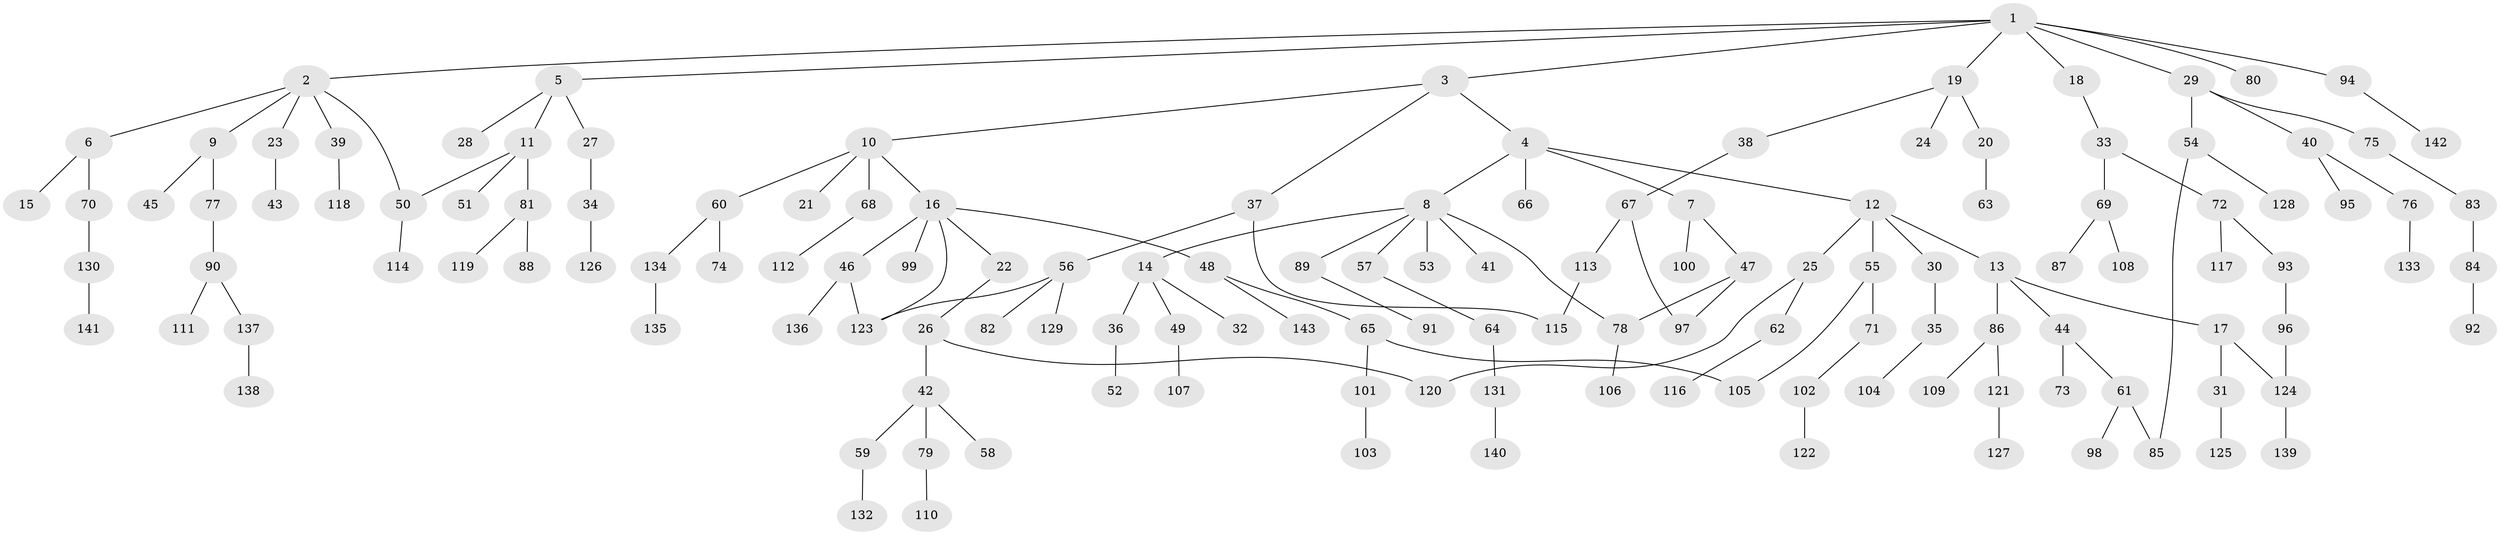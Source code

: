 // Generated by graph-tools (version 1.1) at 2025/01/03/09/25 03:01:06]
// undirected, 143 vertices, 152 edges
graph export_dot {
graph [start="1"]
  node [color=gray90,style=filled];
  1;
  2;
  3;
  4;
  5;
  6;
  7;
  8;
  9;
  10;
  11;
  12;
  13;
  14;
  15;
  16;
  17;
  18;
  19;
  20;
  21;
  22;
  23;
  24;
  25;
  26;
  27;
  28;
  29;
  30;
  31;
  32;
  33;
  34;
  35;
  36;
  37;
  38;
  39;
  40;
  41;
  42;
  43;
  44;
  45;
  46;
  47;
  48;
  49;
  50;
  51;
  52;
  53;
  54;
  55;
  56;
  57;
  58;
  59;
  60;
  61;
  62;
  63;
  64;
  65;
  66;
  67;
  68;
  69;
  70;
  71;
  72;
  73;
  74;
  75;
  76;
  77;
  78;
  79;
  80;
  81;
  82;
  83;
  84;
  85;
  86;
  87;
  88;
  89;
  90;
  91;
  92;
  93;
  94;
  95;
  96;
  97;
  98;
  99;
  100;
  101;
  102;
  103;
  104;
  105;
  106;
  107;
  108;
  109;
  110;
  111;
  112;
  113;
  114;
  115;
  116;
  117;
  118;
  119;
  120;
  121;
  122;
  123;
  124;
  125;
  126;
  127;
  128;
  129;
  130;
  131;
  132;
  133;
  134;
  135;
  136;
  137;
  138;
  139;
  140;
  141;
  142;
  143;
  1 -- 2;
  1 -- 3;
  1 -- 5;
  1 -- 18;
  1 -- 19;
  1 -- 29;
  1 -- 80;
  1 -- 94;
  2 -- 6;
  2 -- 9;
  2 -- 23;
  2 -- 39;
  2 -- 50;
  3 -- 4;
  3 -- 10;
  3 -- 37;
  4 -- 7;
  4 -- 8;
  4 -- 12;
  4 -- 66;
  5 -- 11;
  5 -- 27;
  5 -- 28;
  6 -- 15;
  6 -- 70;
  7 -- 47;
  7 -- 100;
  8 -- 14;
  8 -- 41;
  8 -- 53;
  8 -- 57;
  8 -- 78;
  8 -- 89;
  9 -- 45;
  9 -- 77;
  10 -- 16;
  10 -- 21;
  10 -- 60;
  10 -- 68;
  11 -- 50;
  11 -- 51;
  11 -- 81;
  12 -- 13;
  12 -- 25;
  12 -- 30;
  12 -- 55;
  13 -- 17;
  13 -- 44;
  13 -- 86;
  14 -- 32;
  14 -- 36;
  14 -- 49;
  16 -- 22;
  16 -- 46;
  16 -- 48;
  16 -- 99;
  16 -- 123;
  17 -- 31;
  17 -- 124;
  18 -- 33;
  19 -- 20;
  19 -- 24;
  19 -- 38;
  20 -- 63;
  22 -- 26;
  23 -- 43;
  25 -- 62;
  25 -- 120;
  26 -- 42;
  26 -- 120;
  27 -- 34;
  29 -- 40;
  29 -- 54;
  29 -- 75;
  30 -- 35;
  31 -- 125;
  33 -- 69;
  33 -- 72;
  34 -- 126;
  35 -- 104;
  36 -- 52;
  37 -- 56;
  37 -- 115;
  38 -- 67;
  39 -- 118;
  40 -- 76;
  40 -- 95;
  42 -- 58;
  42 -- 59;
  42 -- 79;
  44 -- 61;
  44 -- 73;
  46 -- 136;
  46 -- 123;
  47 -- 78;
  47 -- 97;
  48 -- 65;
  48 -- 143;
  49 -- 107;
  50 -- 114;
  54 -- 85;
  54 -- 128;
  55 -- 71;
  55 -- 105;
  56 -- 82;
  56 -- 123;
  56 -- 129;
  57 -- 64;
  59 -- 132;
  60 -- 74;
  60 -- 134;
  61 -- 98;
  61 -- 85;
  62 -- 116;
  64 -- 131;
  65 -- 101;
  65 -- 105;
  67 -- 97;
  67 -- 113;
  68 -- 112;
  69 -- 87;
  69 -- 108;
  70 -- 130;
  71 -- 102;
  72 -- 93;
  72 -- 117;
  75 -- 83;
  76 -- 133;
  77 -- 90;
  78 -- 106;
  79 -- 110;
  81 -- 88;
  81 -- 119;
  83 -- 84;
  84 -- 92;
  86 -- 109;
  86 -- 121;
  89 -- 91;
  90 -- 111;
  90 -- 137;
  93 -- 96;
  94 -- 142;
  96 -- 124;
  101 -- 103;
  102 -- 122;
  113 -- 115;
  121 -- 127;
  124 -- 139;
  130 -- 141;
  131 -- 140;
  134 -- 135;
  137 -- 138;
}
